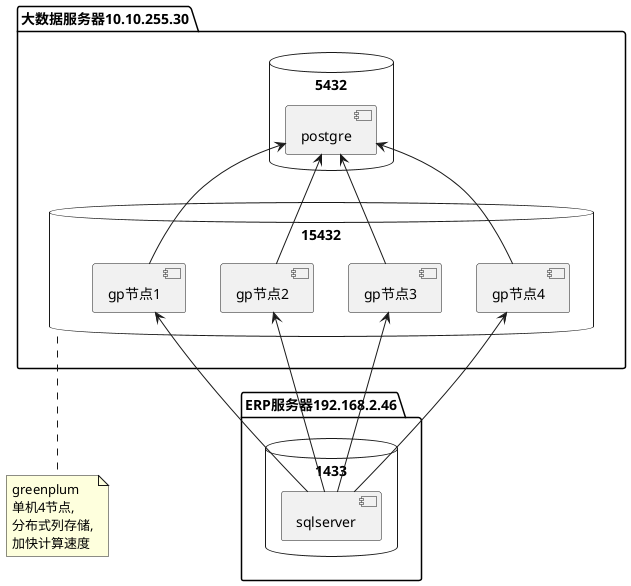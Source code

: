 @startuml

package "大数据服务器10.10.255.30" {
    database "5432" {
        [postgre]
    }
    database "15432" {
        [gp节点4]
        [gp节点3]
        [gp节点2]
        [gp节点1]
    }
}
note bottom of 15432
greenplum
单机4节点,
分布式列存储,
加快计算速度
end note
package "ERP服务器192.168.2.46" {
    database "1433" {
        [sqlserver]
    }
}
[postgre] <-- [gp节点1]
[postgre] <-- [gp节点2]
[postgre] <-- [gp节点3]
[postgre] <-- [gp节点4]

[gp节点1] <-- [sqlserver]
[gp节点2] <-- [sqlserver]
[gp节点3] <-- [sqlserver]
[gp节点4] <-- [sqlserver]

@enduml
